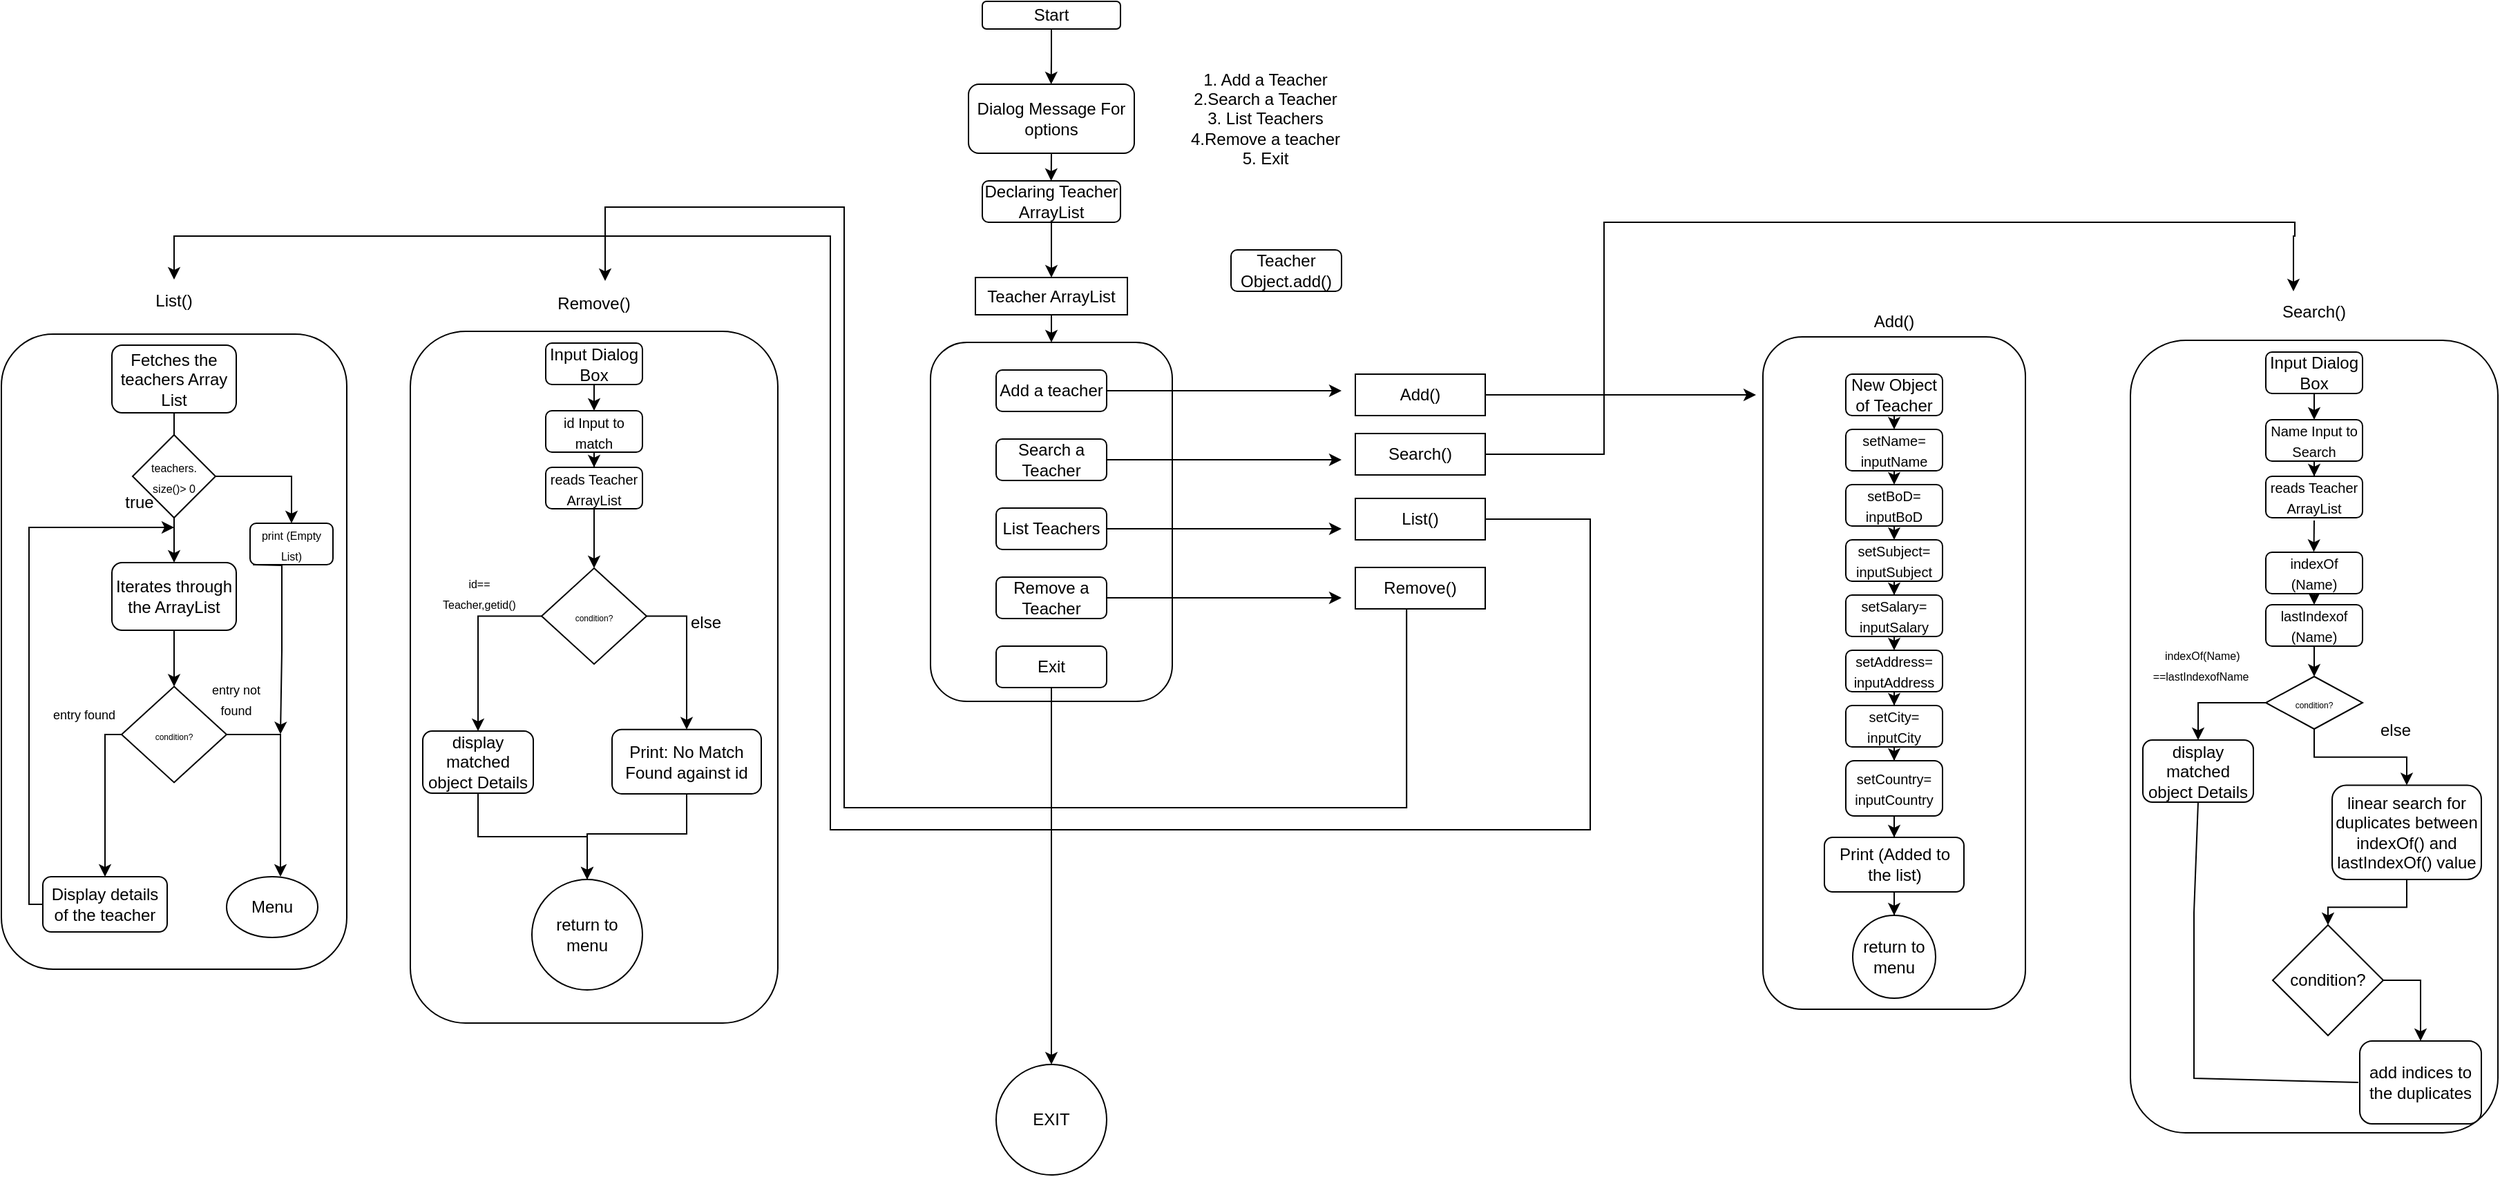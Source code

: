 <mxfile version="21.1.2" type="device">
  <diagram name="Page-1" id="HsBNGUcYvVnLuP2QphaG">
    <mxGraphModel dx="2496" dy="904" grid="1" gridSize="10" guides="1" tooltips="1" connect="1" arrows="1" fold="1" page="1" pageScale="1" pageWidth="850" pageHeight="1100" math="0" shadow="0">
      <root>
        <mxCell id="0" />
        <mxCell id="1" parent="0" />
        <mxCell id="suyXKOmsgJLqjtezGQy3-123" value="" style="rounded=1;whiteSpace=wrap;html=1;" vertex="1" parent="1">
          <mxGeometry x="-340" y="351" width="250" height="460" as="geometry" />
        </mxCell>
        <mxCell id="suyXKOmsgJLqjtezGQy3-53" value="" style="rounded=1;whiteSpace=wrap;html=1;" vertex="1" parent="1">
          <mxGeometry x="1201" y="355.5" width="266" height="574" as="geometry" />
        </mxCell>
        <mxCell id="suyXKOmsgJLqjtezGQy3-23" value="" style="rounded=1;whiteSpace=wrap;html=1;" vertex="1" parent="1">
          <mxGeometry x="935" y="353" width="190" height="487" as="geometry" />
        </mxCell>
        <mxCell id="suyXKOmsgJLqjtezGQy3-2" style="edgeStyle=orthogonalEdgeStyle;rounded=0;orthogonalLoop=1;jettySize=auto;html=1;exitX=0.5;exitY=1;exitDx=0;exitDy=0;" edge="1" parent="1" source="suyXKOmsgJLqjtezGQy3-1">
          <mxGeometry relative="1" as="geometry">
            <mxPoint x="419.833" y="170" as="targetPoint" />
          </mxGeometry>
        </mxCell>
        <mxCell id="suyXKOmsgJLqjtezGQy3-1" value="Start" style="rounded=1;whiteSpace=wrap;html=1;" vertex="1" parent="1">
          <mxGeometry x="370" y="110" width="100" height="20" as="geometry" />
        </mxCell>
        <mxCell id="suyXKOmsgJLqjtezGQy3-10" style="edgeStyle=orthogonalEdgeStyle;rounded=0;orthogonalLoop=1;jettySize=auto;html=1;exitX=0.5;exitY=1;exitDx=0;exitDy=0;" edge="1" parent="1" source="suyXKOmsgJLqjtezGQy3-3">
          <mxGeometry relative="1" as="geometry">
            <mxPoint x="419.833" y="240" as="targetPoint" />
          </mxGeometry>
        </mxCell>
        <mxCell id="suyXKOmsgJLqjtezGQy3-3" value="Dialog Message For options" style="rounded=1;whiteSpace=wrap;html=1;" vertex="1" parent="1">
          <mxGeometry x="360" y="170" width="120" height="50" as="geometry" />
        </mxCell>
        <mxCell id="suyXKOmsgJLqjtezGQy3-4" value="1. Add a Teacher &lt;br&gt;2.Search a Teacher &lt;br&gt;3. List Teachers&lt;br&gt;4.Remove a teacher&lt;br&gt;5. Exit" style="text;html=1;strokeColor=none;fillColor=none;align=center;verticalAlign=middle;whiteSpace=wrap;rounded=0;" vertex="1" parent="1">
          <mxGeometry x="480" y="180" width="190" height="30" as="geometry" />
        </mxCell>
        <mxCell id="suyXKOmsgJLqjtezGQy3-11" value="" style="rounded=1;whiteSpace=wrap;html=1;" vertex="1" parent="1">
          <mxGeometry x="332.5" y="357" width="175" height="260" as="geometry" />
        </mxCell>
        <mxCell id="suyXKOmsgJLqjtezGQy3-46" style="edgeStyle=orthogonalEdgeStyle;rounded=0;orthogonalLoop=1;jettySize=auto;html=1;" edge="1" parent="1" source="suyXKOmsgJLqjtezGQy3-5">
          <mxGeometry relative="1" as="geometry">
            <mxPoint x="630.0" y="392" as="targetPoint" />
          </mxGeometry>
        </mxCell>
        <mxCell id="suyXKOmsgJLqjtezGQy3-5" value="Add a teacher" style="rounded=1;whiteSpace=wrap;html=1;" vertex="1" parent="1">
          <mxGeometry x="380" y="377" width="80" height="30" as="geometry" />
        </mxCell>
        <mxCell id="suyXKOmsgJLqjtezGQy3-204" style="edgeStyle=orthogonalEdgeStyle;rounded=0;orthogonalLoop=1;jettySize=auto;html=1;" edge="1" parent="1" source="suyXKOmsgJLqjtezGQy3-6">
          <mxGeometry relative="1" as="geometry">
            <mxPoint x="630" y="442" as="targetPoint" />
          </mxGeometry>
        </mxCell>
        <mxCell id="suyXKOmsgJLqjtezGQy3-6" value="Search a Teacher" style="rounded=1;whiteSpace=wrap;html=1;" vertex="1" parent="1">
          <mxGeometry x="380" y="427" width="80" height="30" as="geometry" />
        </mxCell>
        <mxCell id="suyXKOmsgJLqjtezGQy3-205" style="edgeStyle=orthogonalEdgeStyle;rounded=0;orthogonalLoop=1;jettySize=auto;html=1;" edge="1" parent="1" source="suyXKOmsgJLqjtezGQy3-7">
          <mxGeometry relative="1" as="geometry">
            <mxPoint x="630" y="492" as="targetPoint" />
          </mxGeometry>
        </mxCell>
        <mxCell id="suyXKOmsgJLqjtezGQy3-7" value="List Teachers" style="rounded=1;whiteSpace=wrap;html=1;" vertex="1" parent="1">
          <mxGeometry x="380" y="477" width="80" height="30" as="geometry" />
        </mxCell>
        <mxCell id="suyXKOmsgJLqjtezGQy3-206" style="edgeStyle=orthogonalEdgeStyle;rounded=0;orthogonalLoop=1;jettySize=auto;html=1;" edge="1" parent="1" source="suyXKOmsgJLqjtezGQy3-8">
          <mxGeometry relative="1" as="geometry">
            <mxPoint x="630" y="542" as="targetPoint" />
          </mxGeometry>
        </mxCell>
        <mxCell id="suyXKOmsgJLqjtezGQy3-8" value="Remove a Teacher" style="rounded=1;whiteSpace=wrap;html=1;" vertex="1" parent="1">
          <mxGeometry x="380" y="527" width="80" height="30" as="geometry" />
        </mxCell>
        <mxCell id="suyXKOmsgJLqjtezGQy3-212" style="edgeStyle=orthogonalEdgeStyle;rounded=0;orthogonalLoop=1;jettySize=auto;html=1;entryX=0.5;entryY=0;entryDx=0;entryDy=0;" edge="1" parent="1" source="suyXKOmsgJLqjtezGQy3-9" target="suyXKOmsgJLqjtezGQy3-211">
          <mxGeometry relative="1" as="geometry" />
        </mxCell>
        <mxCell id="suyXKOmsgJLqjtezGQy3-9" value="Exit" style="rounded=1;whiteSpace=wrap;html=1;" vertex="1" parent="1">
          <mxGeometry x="380" y="577" width="80" height="30" as="geometry" />
        </mxCell>
        <mxCell id="suyXKOmsgJLqjtezGQy3-27" style="edgeStyle=orthogonalEdgeStyle;rounded=0;orthogonalLoop=1;jettySize=auto;html=1;exitX=0.5;exitY=1;exitDx=0;exitDy=0;entryX=0.5;entryY=0;entryDx=0;entryDy=0;" edge="1" parent="1" source="suyXKOmsgJLqjtezGQy3-12" target="suyXKOmsgJLqjtezGQy3-16">
          <mxGeometry relative="1" as="geometry" />
        </mxCell>
        <mxCell id="suyXKOmsgJLqjtezGQy3-12" value="New Object of Teacher" style="rounded=1;whiteSpace=wrap;html=1;" vertex="1" parent="1">
          <mxGeometry x="995" y="380" width="70" height="30" as="geometry" />
        </mxCell>
        <mxCell id="suyXKOmsgJLqjtezGQy3-14" style="edgeStyle=orthogonalEdgeStyle;rounded=0;orthogonalLoop=1;jettySize=auto;html=1;exitX=0.5;exitY=1;exitDx=0;exitDy=0;" edge="1" parent="1" source="suyXKOmsgJLqjtezGQy3-13">
          <mxGeometry relative="1" as="geometry">
            <mxPoint x="420" y="310" as="targetPoint" />
          </mxGeometry>
        </mxCell>
        <mxCell id="suyXKOmsgJLqjtezGQy3-13" value="Declaring Teacher ArrayList" style="rounded=1;whiteSpace=wrap;html=1;" vertex="1" parent="1">
          <mxGeometry x="370" y="240" width="100" height="30" as="geometry" />
        </mxCell>
        <mxCell id="suyXKOmsgJLqjtezGQy3-28" style="edgeStyle=orthogonalEdgeStyle;rounded=0;orthogonalLoop=1;jettySize=auto;html=1;exitX=0.5;exitY=1;exitDx=0;exitDy=0;entryX=0.5;entryY=0;entryDx=0;entryDy=0;" edge="1" parent="1" source="suyXKOmsgJLqjtezGQy3-16" target="suyXKOmsgJLqjtezGQy3-17">
          <mxGeometry relative="1" as="geometry" />
        </mxCell>
        <mxCell id="suyXKOmsgJLqjtezGQy3-16" value="&lt;span style=&quot;font-size: 10px;&quot;&gt;setName= inputName&lt;/span&gt;" style="rounded=1;whiteSpace=wrap;html=1;" vertex="1" parent="1">
          <mxGeometry x="995" y="420" width="70" height="30" as="geometry" />
        </mxCell>
        <mxCell id="suyXKOmsgJLqjtezGQy3-30" style="edgeStyle=orthogonalEdgeStyle;rounded=0;orthogonalLoop=1;jettySize=auto;html=1;exitX=0.5;exitY=1;exitDx=0;exitDy=0;entryX=0.5;entryY=0;entryDx=0;entryDy=0;" edge="1" parent="1" source="suyXKOmsgJLqjtezGQy3-17" target="suyXKOmsgJLqjtezGQy3-18">
          <mxGeometry relative="1" as="geometry" />
        </mxCell>
        <mxCell id="suyXKOmsgJLqjtezGQy3-17" value="&lt;font style=&quot;font-size: 10px;&quot;&gt;setBoD= inputBoD&lt;/font&gt;" style="rounded=1;whiteSpace=wrap;html=1;" vertex="1" parent="1">
          <mxGeometry x="995" y="460" width="70" height="30" as="geometry" />
        </mxCell>
        <mxCell id="suyXKOmsgJLqjtezGQy3-31" style="edgeStyle=orthogonalEdgeStyle;rounded=0;orthogonalLoop=1;jettySize=auto;html=1;exitX=0.5;exitY=1;exitDx=0;exitDy=0;" edge="1" parent="1" source="suyXKOmsgJLqjtezGQy3-18" target="suyXKOmsgJLqjtezGQy3-19">
          <mxGeometry relative="1" as="geometry" />
        </mxCell>
        <mxCell id="suyXKOmsgJLqjtezGQy3-18" value="&lt;font style=&quot;font-size: 10px;&quot;&gt;setSubject= inputSubject&lt;/font&gt;" style="rounded=1;whiteSpace=wrap;html=1;" vertex="1" parent="1">
          <mxGeometry x="995" y="500" width="70" height="30" as="geometry" />
        </mxCell>
        <mxCell id="suyXKOmsgJLqjtezGQy3-32" style="edgeStyle=orthogonalEdgeStyle;rounded=0;orthogonalLoop=1;jettySize=auto;html=1;exitX=0.5;exitY=1;exitDx=0;exitDy=0;entryX=0.5;entryY=0;entryDx=0;entryDy=0;" edge="1" parent="1" source="suyXKOmsgJLqjtezGQy3-19" target="suyXKOmsgJLqjtezGQy3-20">
          <mxGeometry relative="1" as="geometry" />
        </mxCell>
        <mxCell id="suyXKOmsgJLqjtezGQy3-19" value="&lt;span style=&quot;font-size: 10px;&quot;&gt;setSalary= inputSalary&lt;/span&gt;" style="rounded=1;whiteSpace=wrap;html=1;" vertex="1" parent="1">
          <mxGeometry x="995" y="540" width="70" height="30" as="geometry" />
        </mxCell>
        <mxCell id="suyXKOmsgJLqjtezGQy3-33" style="edgeStyle=orthogonalEdgeStyle;rounded=0;orthogonalLoop=1;jettySize=auto;html=1;exitX=0.5;exitY=1;exitDx=0;exitDy=0;" edge="1" parent="1" source="suyXKOmsgJLqjtezGQy3-20" target="suyXKOmsgJLqjtezGQy3-21">
          <mxGeometry relative="1" as="geometry" />
        </mxCell>
        <mxCell id="suyXKOmsgJLqjtezGQy3-20" value="&lt;span style=&quot;font-size: 10px;&quot;&gt;setAddress= inputAddress&lt;/span&gt;" style="rounded=1;whiteSpace=wrap;html=1;" vertex="1" parent="1">
          <mxGeometry x="995" y="580" width="70" height="30" as="geometry" />
        </mxCell>
        <mxCell id="suyXKOmsgJLqjtezGQy3-34" style="edgeStyle=orthogonalEdgeStyle;rounded=0;orthogonalLoop=1;jettySize=auto;html=1;exitX=0.5;exitY=1;exitDx=0;exitDy=0;" edge="1" parent="1" source="suyXKOmsgJLqjtezGQy3-21" target="suyXKOmsgJLqjtezGQy3-22">
          <mxGeometry relative="1" as="geometry" />
        </mxCell>
        <mxCell id="suyXKOmsgJLqjtezGQy3-21" value="&lt;span style=&quot;font-size: 10px;&quot;&gt;setCity= inputCity&lt;/span&gt;" style="rounded=1;whiteSpace=wrap;html=1;" vertex="1" parent="1">
          <mxGeometry x="995" y="620" width="70" height="30" as="geometry" />
        </mxCell>
        <mxCell id="suyXKOmsgJLqjtezGQy3-173" value="" style="edgeStyle=orthogonalEdgeStyle;rounded=0;orthogonalLoop=1;jettySize=auto;html=1;" edge="1" parent="1" source="suyXKOmsgJLqjtezGQy3-22" target="suyXKOmsgJLqjtezGQy3-172">
          <mxGeometry relative="1" as="geometry" />
        </mxCell>
        <mxCell id="suyXKOmsgJLqjtezGQy3-22" value="&lt;span style=&quot;font-size: 10px;&quot;&gt;setCountry= inputCountry&lt;/span&gt;" style="rounded=1;whiteSpace=wrap;html=1;" vertex="1" parent="1">
          <mxGeometry x="995" y="660" width="70" height="40" as="geometry" />
        </mxCell>
        <mxCell id="suyXKOmsgJLqjtezGQy3-38" style="edgeStyle=orthogonalEdgeStyle;rounded=0;orthogonalLoop=1;jettySize=auto;html=1;exitX=0.5;exitY=1;exitDx=0;exitDy=0;entryX=0.5;entryY=0;entryDx=0;entryDy=0;" edge="1" parent="1" source="suyXKOmsgJLqjtezGQy3-37" target="suyXKOmsgJLqjtezGQy3-11">
          <mxGeometry relative="1" as="geometry" />
        </mxCell>
        <mxCell id="suyXKOmsgJLqjtezGQy3-37" value="Teacher ArrayList" style="rounded=0;whiteSpace=wrap;html=1;" vertex="1" parent="1">
          <mxGeometry x="365" y="310" width="110" height="27" as="geometry" />
        </mxCell>
        <mxCell id="suyXKOmsgJLqjtezGQy3-42" value="Teacher&lt;br&gt;Object.add()" style="rounded=1;whiteSpace=wrap;html=1;" vertex="1" parent="1">
          <mxGeometry x="550" y="290" width="80" height="30" as="geometry" />
        </mxCell>
        <mxCell id="suyXKOmsgJLqjtezGQy3-43" value="&lt;font style=&quot;font-size: 12px;&quot;&gt;Add()&lt;/font&gt;" style="text;html=1;strokeColor=none;fillColor=none;align=center;verticalAlign=middle;whiteSpace=wrap;rounded=0;" vertex="1" parent="1">
          <mxGeometry x="1000" y="327" width="60" height="30" as="geometry" />
        </mxCell>
        <mxCell id="suyXKOmsgJLqjtezGQy3-202" style="edgeStyle=orthogonalEdgeStyle;rounded=0;orthogonalLoop=1;jettySize=auto;html=1;" edge="1" parent="1" source="suyXKOmsgJLqjtezGQy3-44">
          <mxGeometry relative="1" as="geometry">
            <mxPoint x="930" y="395" as="targetPoint" />
          </mxGeometry>
        </mxCell>
        <mxCell id="suyXKOmsgJLqjtezGQy3-44" value="Add()" style="rounded=0;whiteSpace=wrap;html=1;" vertex="1" parent="1">
          <mxGeometry x="640" y="380" width="94" height="30" as="geometry" />
        </mxCell>
        <mxCell id="suyXKOmsgJLqjtezGQy3-203" style="edgeStyle=orthogonalEdgeStyle;rounded=0;orthogonalLoop=1;jettySize=auto;html=1;entryX=0.25;entryY=0;entryDx=0;entryDy=0;" edge="1" parent="1" source="suyXKOmsgJLqjtezGQy3-48" target="suyXKOmsgJLqjtezGQy3-69">
          <mxGeometry relative="1" as="geometry">
            <mxPoint x="1180" y="280" as="targetPoint" />
            <Array as="points">
              <mxPoint x="820" y="438" />
              <mxPoint x="820" y="270" />
              <mxPoint x="1320" y="270" />
              <mxPoint x="1320" y="280" />
            </Array>
          </mxGeometry>
        </mxCell>
        <mxCell id="suyXKOmsgJLqjtezGQy3-48" value="Search()" style="rounded=0;whiteSpace=wrap;html=1;" vertex="1" parent="1">
          <mxGeometry x="640" y="423" width="94" height="30" as="geometry" />
        </mxCell>
        <mxCell id="suyXKOmsgJLqjtezGQy3-207" style="edgeStyle=orthogonalEdgeStyle;rounded=0;orthogonalLoop=1;jettySize=auto;html=1;entryX=0.5;entryY=0;entryDx=0;entryDy=0;" edge="1" parent="1" source="suyXKOmsgJLqjtezGQy3-49" target="suyXKOmsgJLqjtezGQy3-139">
          <mxGeometry relative="1" as="geometry">
            <mxPoint x="60" y="280" as="targetPoint" />
            <Array as="points">
              <mxPoint x="810" y="485" />
              <mxPoint x="810" y="710" />
              <mxPoint x="260" y="710" />
              <mxPoint x="260" y="280" />
              <mxPoint x="-215" y="280" />
            </Array>
          </mxGeometry>
        </mxCell>
        <mxCell id="suyXKOmsgJLqjtezGQy3-49" value="List()" style="rounded=0;whiteSpace=wrap;html=1;" vertex="1" parent="1">
          <mxGeometry x="640" y="470" width="94" height="30" as="geometry" />
        </mxCell>
        <mxCell id="suyXKOmsgJLqjtezGQy3-209" style="edgeStyle=orthogonalEdgeStyle;rounded=0;orthogonalLoop=1;jettySize=auto;html=1;entryX=0.75;entryY=0;entryDx=0;entryDy=0;" edge="1" parent="1">
          <mxGeometry relative="1" as="geometry">
            <mxPoint x="97" y="312.5" as="targetPoint" />
            <mxPoint x="677.091" y="549" as="sourcePoint" />
            <Array as="points">
              <mxPoint x="677" y="694" />
              <mxPoint x="270" y="694" />
              <mxPoint x="270" y="259" />
              <mxPoint x="97" y="259" />
            </Array>
          </mxGeometry>
        </mxCell>
        <mxCell id="suyXKOmsgJLqjtezGQy3-50" value="Remove()" style="rounded=0;whiteSpace=wrap;html=1;" vertex="1" parent="1">
          <mxGeometry x="640" y="520" width="94" height="30" as="geometry" />
        </mxCell>
        <mxCell id="suyXKOmsgJLqjtezGQy3-54" style="edgeStyle=orthogonalEdgeStyle;rounded=0;orthogonalLoop=1;jettySize=auto;html=1;exitX=0.5;exitY=1;exitDx=0;exitDy=0;entryX=0.5;entryY=0;entryDx=0;entryDy=0;" edge="1" source="suyXKOmsgJLqjtezGQy3-55" target="suyXKOmsgJLqjtezGQy3-57" parent="1">
          <mxGeometry relative="1" as="geometry" />
        </mxCell>
        <mxCell id="suyXKOmsgJLqjtezGQy3-55" value="Input Dialog Box" style="rounded=1;whiteSpace=wrap;html=1;" vertex="1" parent="1">
          <mxGeometry x="1299" y="364" width="70" height="30" as="geometry" />
        </mxCell>
        <mxCell id="suyXKOmsgJLqjtezGQy3-114" value="" style="edgeStyle=orthogonalEdgeStyle;rounded=0;orthogonalLoop=1;jettySize=auto;html=1;" edge="1" parent="1" source="suyXKOmsgJLqjtezGQy3-57" target="suyXKOmsgJLqjtezGQy3-113">
          <mxGeometry relative="1" as="geometry" />
        </mxCell>
        <mxCell id="suyXKOmsgJLqjtezGQy3-57" value="&lt;span style=&quot;font-size: 10px;&quot;&gt;Name Input to Search&lt;/span&gt;" style="rounded=1;whiteSpace=wrap;html=1;" vertex="1" parent="1">
          <mxGeometry x="1299" y="413" width="70" height="30" as="geometry" />
        </mxCell>
        <mxCell id="suyXKOmsgJLqjtezGQy3-58" style="edgeStyle=orthogonalEdgeStyle;rounded=0;orthogonalLoop=1;jettySize=auto;html=1;exitX=0.5;exitY=1;exitDx=0;exitDy=0;entryX=0.5;entryY=0;entryDx=0;entryDy=0;" edge="1" source="suyXKOmsgJLqjtezGQy3-59" target="suyXKOmsgJLqjtezGQy3-61" parent="1">
          <mxGeometry relative="1" as="geometry" />
        </mxCell>
        <mxCell id="suyXKOmsgJLqjtezGQy3-59" value="&lt;font style=&quot;font-size: 10px;&quot;&gt;indexOf&lt;br&gt;(Name)&lt;/font&gt;" style="rounded=1;whiteSpace=wrap;html=1;" vertex="1" parent="1">
          <mxGeometry x="1299" y="509" width="70" height="30" as="geometry" />
        </mxCell>
        <mxCell id="suyXKOmsgJLqjtezGQy3-112" style="edgeStyle=orthogonalEdgeStyle;rounded=0;orthogonalLoop=1;jettySize=auto;html=1;entryX=0.5;entryY=0;entryDx=0;entryDy=0;" edge="1" parent="1" source="suyXKOmsgJLqjtezGQy3-61" target="suyXKOmsgJLqjtezGQy3-70">
          <mxGeometry relative="1" as="geometry" />
        </mxCell>
        <mxCell id="suyXKOmsgJLqjtezGQy3-61" value="&lt;span style=&quot;font-size: 10px;&quot;&gt;lastIndexof (Name)&lt;/span&gt;" style="rounded=1;whiteSpace=wrap;html=1;" vertex="1" parent="1">
          <mxGeometry x="1299" y="547" width="70" height="30" as="geometry" />
        </mxCell>
        <mxCell id="suyXKOmsgJLqjtezGQy3-69" value="&lt;font style=&quot;font-size: 12px;&quot;&gt;Search()&lt;/font&gt;" style="text;html=1;strokeColor=none;fillColor=none;align=center;verticalAlign=middle;whiteSpace=wrap;rounded=0;" vertex="1" parent="1">
          <mxGeometry x="1304" y="320" width="60" height="30" as="geometry" />
        </mxCell>
        <mxCell id="suyXKOmsgJLqjtezGQy3-83" value="" style="edgeStyle=orthogonalEdgeStyle;rounded=0;orthogonalLoop=1;jettySize=auto;html=1;" edge="1" parent="1" source="suyXKOmsgJLqjtezGQy3-70" target="suyXKOmsgJLqjtezGQy3-78">
          <mxGeometry relative="1" as="geometry" />
        </mxCell>
        <mxCell id="suyXKOmsgJLqjtezGQy3-90" style="edgeStyle=orthogonalEdgeStyle;rounded=0;orthogonalLoop=1;jettySize=auto;html=1;entryX=0.5;entryY=0;entryDx=0;entryDy=0;" edge="1" parent="1" source="suyXKOmsgJLqjtezGQy3-70" target="suyXKOmsgJLqjtezGQy3-85">
          <mxGeometry relative="1" as="geometry" />
        </mxCell>
        <mxCell id="suyXKOmsgJLqjtezGQy3-70" value="&lt;font style=&quot;font-size: 6px;&quot;&gt;condition?&lt;/font&gt;" style="rhombus;whiteSpace=wrap;html=1;" vertex="1" parent="1">
          <mxGeometry x="1299" y="599" width="70" height="38" as="geometry" />
        </mxCell>
        <mxCell id="suyXKOmsgJLqjtezGQy3-71" value="&lt;font style=&quot;font-size: 8px;&quot;&gt;&amp;nbsp;indexOf(Name) ==lastIndexofName&lt;/font&gt;" style="text;html=1;strokeColor=none;fillColor=none;align=center;verticalAlign=middle;whiteSpace=wrap;rounded=0;" vertex="1" parent="1">
          <mxGeometry x="1222" y="575" width="60" height="30" as="geometry" />
        </mxCell>
        <mxCell id="suyXKOmsgJLqjtezGQy3-78" value="display matched object Details" style="rounded=1;whiteSpace=wrap;html=1;" vertex="1" parent="1">
          <mxGeometry x="1210" y="645" width="80" height="45" as="geometry" />
        </mxCell>
        <mxCell id="suyXKOmsgJLqjtezGQy3-94" value="" style="edgeStyle=orthogonalEdgeStyle;rounded=0;orthogonalLoop=1;jettySize=auto;html=1;" edge="1" parent="1" source="suyXKOmsgJLqjtezGQy3-85" target="suyXKOmsgJLqjtezGQy3-92">
          <mxGeometry relative="1" as="geometry" />
        </mxCell>
        <mxCell id="suyXKOmsgJLqjtezGQy3-85" value="linear search for duplicates between indexOf() and lastIndexOf() value" style="rounded=1;whiteSpace=wrap;html=1;" vertex="1" parent="1">
          <mxGeometry x="1347" y="677.75" width="108" height="68.25" as="geometry" />
        </mxCell>
        <mxCell id="suyXKOmsgJLqjtezGQy3-91" value="else" style="text;html=1;strokeColor=none;fillColor=none;align=center;verticalAlign=middle;whiteSpace=wrap;rounded=0;" vertex="1" parent="1">
          <mxGeometry x="1363" y="623" width="60" height="30" as="geometry" />
        </mxCell>
        <mxCell id="suyXKOmsgJLqjtezGQy3-103" style="edgeStyle=orthogonalEdgeStyle;rounded=0;orthogonalLoop=1;jettySize=auto;html=1;exitX=1;exitY=0.5;exitDx=0;exitDy=0;" edge="1" parent="1" source="suyXKOmsgJLqjtezGQy3-92" target="suyXKOmsgJLqjtezGQy3-95">
          <mxGeometry relative="1" as="geometry" />
        </mxCell>
        <mxCell id="suyXKOmsgJLqjtezGQy3-92" value="condition?" style="rhombus;whiteSpace=wrap;html=1;" vertex="1" parent="1">
          <mxGeometry x="1304" y="779" width="80" height="80" as="geometry" />
        </mxCell>
        <mxCell id="suyXKOmsgJLqjtezGQy3-95" value="add indices to the duplicates" style="rounded=1;whiteSpace=wrap;html=1;" vertex="1" parent="1">
          <mxGeometry x="1367" y="863" width="88" height="60" as="geometry" />
        </mxCell>
        <mxCell id="suyXKOmsgJLqjtezGQy3-113" value="&lt;span style=&quot;font-size: 10px;&quot;&gt;reads Teacher ArrayList&lt;/span&gt;" style="rounded=1;whiteSpace=wrap;html=1;" vertex="1" parent="1">
          <mxGeometry x="1299" y="454" width="70" height="30" as="geometry" />
        </mxCell>
        <mxCell id="suyXKOmsgJLqjtezGQy3-117" value="" style="endArrow=classic;html=1;rounded=0;entryX=0.579;entryY=0.024;entryDx=0;entryDy=0;entryPerimeter=0;" edge="1" parent="1">
          <mxGeometry width="50" height="50" relative="1" as="geometry">
            <mxPoint x="1334" y="486" as="sourcePoint" />
            <mxPoint x="1333.74" y="508.72" as="targetPoint" />
          </mxGeometry>
        </mxCell>
        <mxCell id="suyXKOmsgJLqjtezGQy3-121" value="" style="endArrow=none;html=1;rounded=0;entryX=0.5;entryY=1;entryDx=0;entryDy=0;" edge="1" parent="1" target="suyXKOmsgJLqjtezGQy3-78">
          <mxGeometry width="50" height="50" relative="1" as="geometry">
            <mxPoint x="1366" y="893" as="sourcePoint" />
            <mxPoint x="1310" y="805.717" as="targetPoint" />
            <Array as="points">
              <mxPoint x="1247" y="890" />
              <mxPoint x="1247" y="820" />
              <mxPoint x="1247" y="770" />
            </Array>
          </mxGeometry>
        </mxCell>
        <mxCell id="suyXKOmsgJLqjtezGQy3-122" value="" style="rounded=1;whiteSpace=wrap;html=1;" vertex="1" parent="1">
          <mxGeometry x="-44" y="349" width="266" height="501" as="geometry" />
        </mxCell>
        <mxCell id="suyXKOmsgJLqjtezGQy3-130" style="edgeStyle=orthogonalEdgeStyle;rounded=0;orthogonalLoop=1;jettySize=auto;html=1;exitX=0.5;exitY=1;exitDx=0;exitDy=0;" edge="1" target="suyXKOmsgJLqjtezGQy3-133" parent="1">
          <mxGeometry relative="1" as="geometry">
            <mxPoint x="-215" y="523.5" as="sourcePoint" />
          </mxGeometry>
        </mxCell>
        <mxCell id="suyXKOmsgJLqjtezGQy3-132" style="edgeStyle=orthogonalEdgeStyle;rounded=0;orthogonalLoop=1;jettySize=auto;html=1;exitX=0.5;exitY=1;exitDx=0;exitDy=0;entryX=0.5;entryY=0;entryDx=0;entryDy=0;" edge="1" target="suyXKOmsgJLqjtezGQy3-135" parent="1">
          <mxGeometry relative="1" as="geometry">
            <mxPoint x="-215" y="563.5" as="sourcePoint" />
          </mxGeometry>
        </mxCell>
        <mxCell id="suyXKOmsgJLqjtezGQy3-134" style="edgeStyle=orthogonalEdgeStyle;rounded=0;orthogonalLoop=1;jettySize=auto;html=1;exitX=0.5;exitY=1;exitDx=0;exitDy=0;" edge="1" target="suyXKOmsgJLqjtezGQy3-137" parent="1">
          <mxGeometry relative="1" as="geometry">
            <mxPoint x="-215" y="603.5" as="sourcePoint" />
          </mxGeometry>
        </mxCell>
        <mxCell id="suyXKOmsgJLqjtezGQy3-139" value="&lt;font style=&quot;font-size: 12px;&quot;&gt;List()&lt;/font&gt;" style="text;html=1;strokeColor=none;fillColor=none;align=center;verticalAlign=middle;whiteSpace=wrap;rounded=0;" vertex="1" parent="1">
          <mxGeometry x="-245" y="311.5" width="60" height="30" as="geometry" />
        </mxCell>
        <mxCell id="suyXKOmsgJLqjtezGQy3-140" style="edgeStyle=orthogonalEdgeStyle;rounded=0;orthogonalLoop=1;jettySize=auto;html=1;exitX=0.5;exitY=1;exitDx=0;exitDy=0;entryX=0.5;entryY=0;entryDx=0;entryDy=0;" edge="1" source="suyXKOmsgJLqjtezGQy3-141" target="suyXKOmsgJLqjtezGQy3-143" parent="1">
          <mxGeometry relative="1" as="geometry" />
        </mxCell>
        <mxCell id="suyXKOmsgJLqjtezGQy3-141" value="Input Dialog Box" style="rounded=1;whiteSpace=wrap;html=1;" vertex="1" parent="1">
          <mxGeometry x="54" y="357.5" width="70" height="30" as="geometry" />
        </mxCell>
        <mxCell id="suyXKOmsgJLqjtezGQy3-142" value="" style="edgeStyle=orthogonalEdgeStyle;rounded=0;orthogonalLoop=1;jettySize=auto;html=1;" edge="1" source="suyXKOmsgJLqjtezGQy3-143" target="suyXKOmsgJLqjtezGQy3-160" parent="1">
          <mxGeometry relative="1" as="geometry" />
        </mxCell>
        <mxCell id="suyXKOmsgJLqjtezGQy3-143" value="&lt;span style=&quot;font-size: 10px;&quot;&gt;id Input to match&lt;/span&gt;" style="rounded=1;whiteSpace=wrap;html=1;" vertex="1" parent="1">
          <mxGeometry x="54" y="406.5" width="70" height="30" as="geometry" />
        </mxCell>
        <mxCell id="suyXKOmsgJLqjtezGQy3-148" value="&lt;font style=&quot;font-size: 12px;&quot;&gt;Remove()&lt;/font&gt;" style="text;html=1;strokeColor=none;fillColor=none;align=center;verticalAlign=middle;whiteSpace=wrap;rounded=0;" vertex="1" parent="1">
          <mxGeometry x="59" y="313.5" width="60" height="30" as="geometry" />
        </mxCell>
        <mxCell id="suyXKOmsgJLqjtezGQy3-149" value="" style="edgeStyle=orthogonalEdgeStyle;rounded=0;orthogonalLoop=1;jettySize=auto;html=1;" edge="1" source="suyXKOmsgJLqjtezGQy3-151" target="suyXKOmsgJLqjtezGQy3-153" parent="1">
          <mxGeometry relative="1" as="geometry" />
        </mxCell>
        <mxCell id="suyXKOmsgJLqjtezGQy3-168" style="edgeStyle=orthogonalEdgeStyle;rounded=0;orthogonalLoop=1;jettySize=auto;html=1;" edge="1" parent="1" source="suyXKOmsgJLqjtezGQy3-151" target="suyXKOmsgJLqjtezGQy3-155">
          <mxGeometry relative="1" as="geometry">
            <Array as="points">
              <mxPoint x="156" y="555" />
            </Array>
          </mxGeometry>
        </mxCell>
        <mxCell id="suyXKOmsgJLqjtezGQy3-151" value="&lt;font style=&quot;font-size: 6px;&quot;&gt;condition?&lt;/font&gt;" style="rhombus;whiteSpace=wrap;html=1;" vertex="1" parent="1">
          <mxGeometry x="51" y="520.5" width="76" height="69.5" as="geometry" />
        </mxCell>
        <mxCell id="suyXKOmsgJLqjtezGQy3-152" value="&lt;span style=&quot;font-size: 8px;&quot;&gt;id== Teacher,getid()&lt;/span&gt;" style="text;html=1;strokeColor=none;fillColor=none;align=center;verticalAlign=middle;whiteSpace=wrap;rounded=0;" vertex="1" parent="1">
          <mxGeometry x="-24" y="522.5" width="60" height="30" as="geometry" />
        </mxCell>
        <mxCell id="suyXKOmsgJLqjtezGQy3-171" value="" style="edgeStyle=orthogonalEdgeStyle;rounded=0;orthogonalLoop=1;jettySize=auto;html=1;" edge="1" parent="1" source="suyXKOmsgJLqjtezGQy3-153" target="suyXKOmsgJLqjtezGQy3-169">
          <mxGeometry relative="1" as="geometry">
            <Array as="points">
              <mxPoint x="5" y="715" />
              <mxPoint x="84" y="715" />
            </Array>
          </mxGeometry>
        </mxCell>
        <mxCell id="suyXKOmsgJLqjtezGQy3-153" value="display matched object Details" style="rounded=1;whiteSpace=wrap;html=1;" vertex="1" parent="1">
          <mxGeometry x="-35" y="638.5" width="80" height="45" as="geometry" />
        </mxCell>
        <mxCell id="suyXKOmsgJLqjtezGQy3-170" value="" style="edgeStyle=orthogonalEdgeStyle;rounded=0;orthogonalLoop=1;jettySize=auto;html=1;" edge="1" parent="1" source="suyXKOmsgJLqjtezGQy3-155" target="suyXKOmsgJLqjtezGQy3-169">
          <mxGeometry relative="1" as="geometry">
            <Array as="points">
              <mxPoint x="156" y="713" />
              <mxPoint x="84" y="713" />
            </Array>
          </mxGeometry>
        </mxCell>
        <mxCell id="suyXKOmsgJLqjtezGQy3-155" value="Print: No Match Found against id" style="rounded=1;whiteSpace=wrap;html=1;" vertex="1" parent="1">
          <mxGeometry x="102" y="637.37" width="108" height="46.63" as="geometry" />
        </mxCell>
        <mxCell id="suyXKOmsgJLqjtezGQy3-156" value="else" style="text;html=1;strokeColor=none;fillColor=none;align=center;verticalAlign=middle;whiteSpace=wrap;rounded=0;" vertex="1" parent="1">
          <mxGeometry x="140" y="545" width="60" height="30" as="geometry" />
        </mxCell>
        <mxCell id="suyXKOmsgJLqjtezGQy3-163" style="edgeStyle=orthogonalEdgeStyle;rounded=0;orthogonalLoop=1;jettySize=auto;html=1;entryX=0.5;entryY=0;entryDx=0;entryDy=0;" edge="1" parent="1" source="suyXKOmsgJLqjtezGQy3-160" target="suyXKOmsgJLqjtezGQy3-151">
          <mxGeometry relative="1" as="geometry" />
        </mxCell>
        <mxCell id="suyXKOmsgJLqjtezGQy3-160" value="&lt;span style=&quot;font-size: 10px;&quot;&gt;reads Teacher ArrayList&lt;/span&gt;" style="rounded=1;whiteSpace=wrap;html=1;" vertex="1" parent="1">
          <mxGeometry x="54" y="447.5" width="70" height="30" as="geometry" />
        </mxCell>
        <mxCell id="suyXKOmsgJLqjtezGQy3-169" value="return to menu" style="ellipse;whiteSpace=wrap;html=1;aspect=fixed;" vertex="1" parent="1">
          <mxGeometry x="44" y="746" width="80" height="80" as="geometry" />
        </mxCell>
        <mxCell id="suyXKOmsgJLqjtezGQy3-175" value="" style="edgeStyle=orthogonalEdgeStyle;rounded=0;orthogonalLoop=1;jettySize=auto;html=1;" edge="1" parent="1" source="suyXKOmsgJLqjtezGQy3-172" target="suyXKOmsgJLqjtezGQy3-174">
          <mxGeometry relative="1" as="geometry" />
        </mxCell>
        <mxCell id="suyXKOmsgJLqjtezGQy3-172" value="Print (Added to the list)" style="rounded=1;whiteSpace=wrap;html=1;" vertex="1" parent="1">
          <mxGeometry x="979.5" y="715.5" width="101" height="39.5" as="geometry" />
        </mxCell>
        <mxCell id="suyXKOmsgJLqjtezGQy3-174" value="return to menu" style="ellipse;whiteSpace=wrap;html=1;aspect=fixed;" vertex="1" parent="1">
          <mxGeometry x="1000" y="772" width="60" height="60" as="geometry" />
        </mxCell>
        <mxCell id="suyXKOmsgJLqjtezGQy3-178" value="" style="edgeStyle=orthogonalEdgeStyle;rounded=0;orthogonalLoop=1;jettySize=auto;html=1;" edge="1" parent="1" source="suyXKOmsgJLqjtezGQy3-176" target="suyXKOmsgJLqjtezGQy3-177">
          <mxGeometry relative="1" as="geometry" />
        </mxCell>
        <mxCell id="suyXKOmsgJLqjtezGQy3-176" value="Fetches the teachers Array List" style="rounded=1;whiteSpace=wrap;html=1;" vertex="1" parent="1">
          <mxGeometry x="-260" y="359" width="90" height="49" as="geometry" />
        </mxCell>
        <mxCell id="suyXKOmsgJLqjtezGQy3-180" value="" style="edgeStyle=orthogonalEdgeStyle;rounded=0;orthogonalLoop=1;jettySize=auto;html=1;" edge="1" parent="1" source="suyXKOmsgJLqjtezGQy3-177" target="suyXKOmsgJLqjtezGQy3-179">
          <mxGeometry relative="1" as="geometry" />
        </mxCell>
        <mxCell id="suyXKOmsgJLqjtezGQy3-177" value="Iterates through the ArrayList" style="rounded=1;whiteSpace=wrap;html=1;" vertex="1" parent="1">
          <mxGeometry x="-260" y="516.5" width="90" height="49" as="geometry" />
        </mxCell>
        <mxCell id="suyXKOmsgJLqjtezGQy3-190" style="edgeStyle=orthogonalEdgeStyle;rounded=0;orthogonalLoop=1;jettySize=auto;html=1;" edge="1" parent="1" source="suyXKOmsgJLqjtezGQy3-179" target="suyXKOmsgJLqjtezGQy3-183">
          <mxGeometry relative="1" as="geometry">
            <Array as="points">
              <mxPoint x="-265" y="641" />
            </Array>
          </mxGeometry>
        </mxCell>
        <mxCell id="suyXKOmsgJLqjtezGQy3-191" style="edgeStyle=orthogonalEdgeStyle;rounded=0;orthogonalLoop=1;jettySize=auto;html=1;entryX=0.5;entryY=0;entryDx=0;entryDy=0;exitX=1;exitY=0.5;exitDx=0;exitDy=0;" edge="1" parent="1" source="suyXKOmsgJLqjtezGQy3-179">
          <mxGeometry relative="1" as="geometry">
            <mxPoint x="-171.066" y="640.939" as="sourcePoint" />
            <mxPoint x="-138" y="744" as="targetPoint" />
            <Array as="points">
              <mxPoint x="-138" y="641" />
            </Array>
          </mxGeometry>
        </mxCell>
        <mxCell id="suyXKOmsgJLqjtezGQy3-179" value="&lt;font style=&quot;font-size: 6px;&quot;&gt;condition?&lt;/font&gt;" style="rhombus;whiteSpace=wrap;html=1;" vertex="1" parent="1">
          <mxGeometry x="-253" y="606.25" width="76" height="69.5" as="geometry" />
        </mxCell>
        <mxCell id="suyXKOmsgJLqjtezGQy3-185" style="edgeStyle=orthogonalEdgeStyle;rounded=0;orthogonalLoop=1;jettySize=auto;html=1;" edge="1" parent="1" source="suyXKOmsgJLqjtezGQy3-183">
          <mxGeometry relative="1" as="geometry">
            <mxPoint x="-215" y="491" as="targetPoint" />
            <Array as="points">
              <mxPoint x="-320" y="680" />
              <mxPoint x="-320" y="491" />
              <mxPoint x="-260" y="491" />
            </Array>
          </mxGeometry>
        </mxCell>
        <mxCell id="suyXKOmsgJLqjtezGQy3-183" value="Display details of the teacher" style="rounded=1;whiteSpace=wrap;html=1;" vertex="1" parent="1">
          <mxGeometry x="-310" y="744" width="90" height="40" as="geometry" />
        </mxCell>
        <mxCell id="suyXKOmsgJLqjtezGQy3-186" value="&lt;font style=&quot;font-size: 9px;&quot;&gt;entry found&lt;/font&gt;" style="text;html=1;strokeColor=none;fillColor=none;align=center;verticalAlign=middle;whiteSpace=wrap;rounded=0;" vertex="1" parent="1">
          <mxGeometry x="-310" y="611" width="60" height="30" as="geometry" />
        </mxCell>
        <mxCell id="suyXKOmsgJLqjtezGQy3-187" value="Menu" style="ellipse;whiteSpace=wrap;html=1;" vertex="1" parent="1">
          <mxGeometry x="-177" y="744" width="66" height="44" as="geometry" />
        </mxCell>
        <mxCell id="suyXKOmsgJLqjtezGQy3-193" value="&lt;font style=&quot;font-size: 9px;&quot;&gt;entry not found&lt;/font&gt;" style="text;html=1;strokeColor=none;fillColor=none;align=center;verticalAlign=middle;whiteSpace=wrap;rounded=0;" vertex="1" parent="1">
          <mxGeometry x="-200" y="600" width="60" height="30" as="geometry" />
        </mxCell>
        <mxCell id="suyXKOmsgJLqjtezGQy3-199" value="" style="edgeStyle=orthogonalEdgeStyle;rounded=0;orthogonalLoop=1;jettySize=auto;html=1;" edge="1" parent="1" source="suyXKOmsgJLqjtezGQy3-196" target="suyXKOmsgJLqjtezGQy3-198">
          <mxGeometry relative="1" as="geometry" />
        </mxCell>
        <mxCell id="suyXKOmsgJLqjtezGQy3-196" value="&lt;span style=&quot;font-size: 8px;&quot;&gt;teachers. size()&amp;gt; 0&lt;/span&gt;" style="rhombus;whiteSpace=wrap;html=1;" vertex="1" parent="1">
          <mxGeometry x="-245" y="424" width="60" height="60" as="geometry" />
        </mxCell>
        <mxCell id="suyXKOmsgJLqjtezGQy3-197" value="true" style="text;html=1;strokeColor=none;fillColor=none;align=center;verticalAlign=middle;whiteSpace=wrap;rounded=0;" vertex="1" parent="1">
          <mxGeometry x="-270" y="458" width="60" height="30" as="geometry" />
        </mxCell>
        <mxCell id="suyXKOmsgJLqjtezGQy3-201" style="edgeStyle=orthogonalEdgeStyle;rounded=0;orthogonalLoop=1;jettySize=auto;html=1;entryX=0.92;entryY=0.63;entryDx=0;entryDy=0;entryPerimeter=0;" edge="1" parent="1">
          <mxGeometry relative="1" as="geometry">
            <mxPoint x="-157.97" y="518" as="sourcePoint" />
            <mxPoint x="-138" y="640.8" as="targetPoint" />
          </mxGeometry>
        </mxCell>
        <mxCell id="suyXKOmsgJLqjtezGQy3-198" value="&lt;font style=&quot;font-size: 8px;&quot;&gt;print (Empty List)&lt;/font&gt;" style="rounded=1;whiteSpace=wrap;html=1;" vertex="1" parent="1">
          <mxGeometry x="-160" y="488" width="60" height="30" as="geometry" />
        </mxCell>
        <mxCell id="suyXKOmsgJLqjtezGQy3-211" value="EXIT" style="ellipse;whiteSpace=wrap;html=1;aspect=fixed;" vertex="1" parent="1">
          <mxGeometry x="380" y="880" width="80" height="80" as="geometry" />
        </mxCell>
      </root>
    </mxGraphModel>
  </diagram>
</mxfile>
